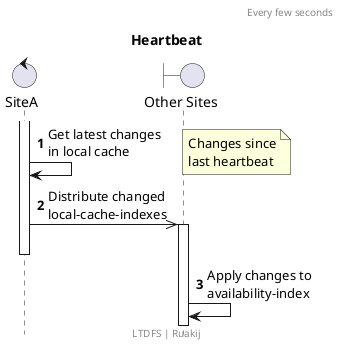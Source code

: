 @startuml
autonumber
hide footbox

footer "LTDFS | Ruakij"

header "Every few seconds"
title "Heartbeat"

control SiteA
boundary "Other Sites" as Others

SiteA ++
SiteA -> SiteA : Get latest changes\nin local cache
note right
Changes since
last heartbeat
end note

SiteA ->> Others ++ : Distribute changed\nlocal-cache-indexes
SiteA--

Others -> Others : Apply changes to\navailability-index

@enduml